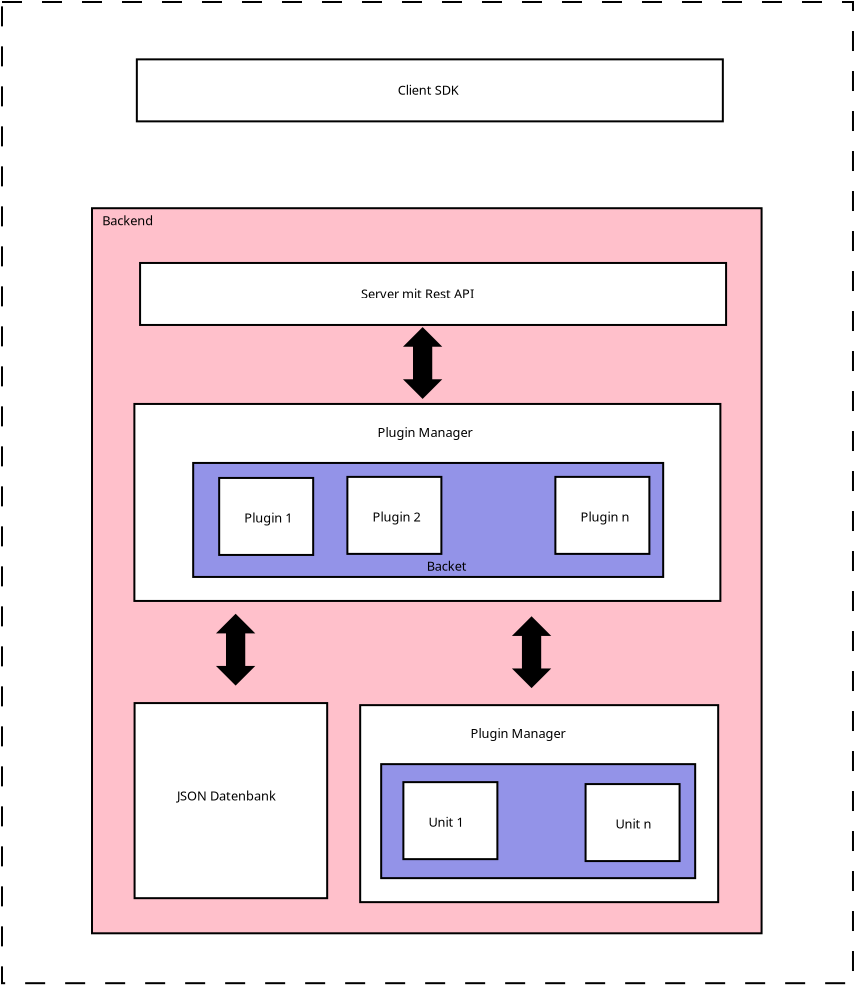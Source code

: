 <?xml version="1.0" encoding="UTF-8"?>
<dia:diagram xmlns:dia="http://www.lysator.liu.se/~alla/dia/">
  <dia:layer name="Background" visible="true" active="true">
    <dia:object type="Standard - Box" version="0" id="O0">
      <dia:attribute name="obj_pos">
        <dia:point val="-3.859,-12.447"/>
      </dia:attribute>
      <dia:attribute name="obj_bb">
        <dia:rectangle val="-3.909,-12.498;38.74,36.662"/>
      </dia:attribute>
      <dia:attribute name="elem_corner">
        <dia:point val="-3.859,-12.447"/>
      </dia:attribute>
      <dia:attribute name="elem_width">
        <dia:real val="42.549"/>
      </dia:attribute>
      <dia:attribute name="elem_height">
        <dia:real val="49.06"/>
      </dia:attribute>
      <dia:attribute name="show_background">
        <dia:boolean val="true"/>
      </dia:attribute>
      <dia:attribute name="line_style">
        <dia:enum val="1"/>
      </dia:attribute>
    </dia:object>
    <dia:object type="Standard - Box" version="0" id="O1">
      <dia:attribute name="obj_pos">
        <dia:point val="0.641,-2.136"/>
      </dia:attribute>
      <dia:attribute name="obj_bb">
        <dia:rectangle val="0.591,-2.186;34.17,34.168"/>
      </dia:attribute>
      <dia:attribute name="elem_corner">
        <dia:point val="0.641,-2.136"/>
      </dia:attribute>
      <dia:attribute name="elem_width">
        <dia:real val="33.479"/>
      </dia:attribute>
      <dia:attribute name="elem_height">
        <dia:real val="36.254"/>
      </dia:attribute>
      <dia:attribute name="border_width">
        <dia:real val="0.1"/>
      </dia:attribute>
      <dia:attribute name="inner_color">
        <dia:color val="#ffc0cb"/>
      </dia:attribute>
      <dia:attribute name="show_background">
        <dia:boolean val="true"/>
      </dia:attribute>
    </dia:object>
    <dia:group>
      <dia:object type="Standard - Box" version="0" id="O2">
        <dia:attribute name="obj_pos">
          <dia:point val="2.76,7.65"/>
        </dia:attribute>
        <dia:attribute name="obj_bb">
          <dia:rectangle val="2.71,7.6;32.11,17.55"/>
        </dia:attribute>
        <dia:attribute name="elem_corner">
          <dia:point val="2.76,7.65"/>
        </dia:attribute>
        <dia:attribute name="elem_width">
          <dia:real val="29.3"/>
        </dia:attribute>
        <dia:attribute name="elem_height">
          <dia:real val="9.85"/>
        </dia:attribute>
        <dia:attribute name="show_background">
          <dia:boolean val="true"/>
        </dia:attribute>
      </dia:object>
      <dia:object type="Standard - Text" version="1" id="O3">
        <dia:attribute name="obj_pos">
          <dia:point val="14.91,9.299"/>
        </dia:attribute>
        <dia:attribute name="obj_bb">
          <dia:rectangle val="14.91,8.704;19.878,9.449"/>
        </dia:attribute>
        <dia:attribute name="text">
          <dia:composite type="text">
            <dia:attribute name="string">
              <dia:string>#Plugin Manager#</dia:string>
            </dia:attribute>
            <dia:attribute name="font">
              <dia:font family="sans" style="0" name="Helvetica"/>
            </dia:attribute>
            <dia:attribute name="height">
              <dia:real val="0.8"/>
            </dia:attribute>
            <dia:attribute name="pos">
              <dia:point val="14.91,9.299"/>
            </dia:attribute>
            <dia:attribute name="color">
              <dia:color val="#000000"/>
            </dia:attribute>
            <dia:attribute name="alignment">
              <dia:enum val="0"/>
            </dia:attribute>
          </dia:composite>
        </dia:attribute>
        <dia:attribute name="valign">
          <dia:enum val="3"/>
        </dia:attribute>
      </dia:object>
      <dia:object type="Standard - Box" version="0" id="O4">
        <dia:attribute name="obj_pos">
          <dia:point val="5.7,10.6"/>
        </dia:attribute>
        <dia:attribute name="obj_bb">
          <dia:rectangle val="5.65,10.55;29.25,16.35"/>
        </dia:attribute>
        <dia:attribute name="elem_corner">
          <dia:point val="5.7,10.6"/>
        </dia:attribute>
        <dia:attribute name="elem_width">
          <dia:real val="23.5"/>
        </dia:attribute>
        <dia:attribute name="elem_height">
          <dia:real val="5.7"/>
        </dia:attribute>
        <dia:attribute name="border_width">
          <dia:real val="0.1"/>
        </dia:attribute>
        <dia:attribute name="inner_color">
          <dia:color val="#9393e8"/>
        </dia:attribute>
        <dia:attribute name="show_background">
          <dia:boolean val="true"/>
        </dia:attribute>
      </dia:object>
      <dia:group>
        <dia:object type="Standard - Box" version="0" id="O5">
          <dia:attribute name="obj_pos">
            <dia:point val="7,11.35"/>
          </dia:attribute>
          <dia:attribute name="obj_bb">
            <dia:rectangle val="6.95,11.3;11.75,15.25"/>
          </dia:attribute>
          <dia:attribute name="elem_corner">
            <dia:point val="7,11.35"/>
          </dia:attribute>
          <dia:attribute name="elem_width">
            <dia:real val="4.7"/>
          </dia:attribute>
          <dia:attribute name="elem_height">
            <dia:real val="3.85"/>
          </dia:attribute>
          <dia:attribute name="show_background">
            <dia:boolean val="true"/>
          </dia:attribute>
        </dia:object>
        <dia:object type="Standard - Text" version="1" id="O6">
          <dia:attribute name="obj_pos">
            <dia:point val="8.25,13.575"/>
          </dia:attribute>
          <dia:attribute name="obj_bb">
            <dia:rectangle val="8.25,12.98;10.818,13.725"/>
          </dia:attribute>
          <dia:attribute name="text">
            <dia:composite type="text">
              <dia:attribute name="string">
                <dia:string>#Plugin 1#</dia:string>
              </dia:attribute>
              <dia:attribute name="font">
                <dia:font family="sans" style="0" name="Helvetica"/>
              </dia:attribute>
              <dia:attribute name="height">
                <dia:real val="0.8"/>
              </dia:attribute>
              <dia:attribute name="pos">
                <dia:point val="8.25,13.575"/>
              </dia:attribute>
              <dia:attribute name="color">
                <dia:color val="#000000"/>
              </dia:attribute>
              <dia:attribute name="alignment">
                <dia:enum val="0"/>
              </dia:attribute>
            </dia:composite>
          </dia:attribute>
          <dia:attribute name="valign">
            <dia:enum val="3"/>
          </dia:attribute>
        </dia:object>
      </dia:group>
      <dia:group>
        <dia:object type="Standard - Box" version="0" id="O7">
          <dia:attribute name="obj_pos">
            <dia:point val="23.81,11.297"/>
          </dia:attribute>
          <dia:attribute name="obj_bb">
            <dia:rectangle val="23.76,11.248;28.56,15.197"/>
          </dia:attribute>
          <dia:attribute name="elem_corner">
            <dia:point val="23.81,11.297"/>
          </dia:attribute>
          <dia:attribute name="elem_width">
            <dia:real val="4.7"/>
          </dia:attribute>
          <dia:attribute name="elem_height">
            <dia:real val="3.85"/>
          </dia:attribute>
          <dia:attribute name="show_background">
            <dia:boolean val="true"/>
          </dia:attribute>
        </dia:object>
        <dia:object type="Standard - Text" version="1" id="O8">
          <dia:attribute name="obj_pos">
            <dia:point val="25.06,13.523"/>
          </dia:attribute>
          <dia:attribute name="obj_bb">
            <dia:rectangle val="25.06,12.928;27.625,13.672"/>
          </dia:attribute>
          <dia:attribute name="text">
            <dia:composite type="text">
              <dia:attribute name="string">
                <dia:string>#Plugin n#</dia:string>
              </dia:attribute>
              <dia:attribute name="font">
                <dia:font family="sans" style="0" name="Helvetica"/>
              </dia:attribute>
              <dia:attribute name="height">
                <dia:real val="0.8"/>
              </dia:attribute>
              <dia:attribute name="pos">
                <dia:point val="25.06,13.523"/>
              </dia:attribute>
              <dia:attribute name="color">
                <dia:color val="#000000"/>
              </dia:attribute>
              <dia:attribute name="alignment">
                <dia:enum val="0"/>
              </dia:attribute>
            </dia:composite>
          </dia:attribute>
          <dia:attribute name="valign">
            <dia:enum val="3"/>
          </dia:attribute>
        </dia:object>
      </dia:group>
      <dia:group>
        <dia:object type="Standard - Box" version="0" id="O9">
          <dia:attribute name="obj_pos">
            <dia:point val="13.41,11.297"/>
          </dia:attribute>
          <dia:attribute name="obj_bb">
            <dia:rectangle val="13.36,11.248;18.16,15.197"/>
          </dia:attribute>
          <dia:attribute name="elem_corner">
            <dia:point val="13.41,11.297"/>
          </dia:attribute>
          <dia:attribute name="elem_width">
            <dia:real val="4.7"/>
          </dia:attribute>
          <dia:attribute name="elem_height">
            <dia:real val="3.85"/>
          </dia:attribute>
          <dia:attribute name="show_background">
            <dia:boolean val="true"/>
          </dia:attribute>
        </dia:object>
        <dia:object type="Standard - Text" version="1" id="O10">
          <dia:attribute name="obj_pos">
            <dia:point val="14.66,13.523"/>
          </dia:attribute>
          <dia:attribute name="obj_bb">
            <dia:rectangle val="14.66,12.928;17.227,13.672"/>
          </dia:attribute>
          <dia:attribute name="text">
            <dia:composite type="text">
              <dia:attribute name="string">
                <dia:string>#Plugin 2#</dia:string>
              </dia:attribute>
              <dia:attribute name="font">
                <dia:font family="sans" style="0" name="Helvetica"/>
              </dia:attribute>
              <dia:attribute name="height">
                <dia:real val="0.8"/>
              </dia:attribute>
              <dia:attribute name="pos">
                <dia:point val="14.66,13.523"/>
              </dia:attribute>
              <dia:attribute name="color">
                <dia:color val="#000000"/>
              </dia:attribute>
              <dia:attribute name="alignment">
                <dia:enum val="0"/>
              </dia:attribute>
            </dia:composite>
          </dia:attribute>
          <dia:attribute name="valign">
            <dia:enum val="3"/>
          </dia:attribute>
        </dia:object>
      </dia:group>
    </dia:group>
    <dia:group>
      <dia:object type="Standard - Box" version="0" id="O11">
        <dia:attribute name="obj_pos">
          <dia:point val="3.045,0.601"/>
        </dia:attribute>
        <dia:attribute name="obj_bb">
          <dia:rectangle val="2.995,0.551;32.395,3.751"/>
        </dia:attribute>
        <dia:attribute name="elem_corner">
          <dia:point val="3.045,0.601"/>
        </dia:attribute>
        <dia:attribute name="elem_width">
          <dia:real val="29.3"/>
        </dia:attribute>
        <dia:attribute name="elem_height">
          <dia:real val="3.1"/>
        </dia:attribute>
        <dia:attribute name="show_background">
          <dia:boolean val="true"/>
        </dia:attribute>
      </dia:object>
      <dia:object type="Standard - Text" version="1" id="O12">
        <dia:attribute name="obj_pos">
          <dia:point val="14.095,2.376"/>
        </dia:attribute>
        <dia:attribute name="obj_bb">
          <dia:rectangle val="14.095,1.781;20.262,2.526"/>
        </dia:attribute>
        <dia:attribute name="text">
          <dia:composite type="text">
            <dia:attribute name="string">
              <dia:string>#Server mit Rest API#</dia:string>
            </dia:attribute>
            <dia:attribute name="font">
              <dia:font family="sans" style="0" name="Helvetica"/>
            </dia:attribute>
            <dia:attribute name="height">
              <dia:real val="0.8"/>
            </dia:attribute>
            <dia:attribute name="pos">
              <dia:point val="14.095,2.376"/>
            </dia:attribute>
            <dia:attribute name="color">
              <dia:color val="#000000"/>
            </dia:attribute>
            <dia:attribute name="alignment">
              <dia:enum val="0"/>
            </dia:attribute>
          </dia:composite>
        </dia:attribute>
        <dia:attribute name="valign">
          <dia:enum val="3"/>
        </dia:attribute>
      </dia:object>
    </dia:group>
    <dia:group>
      <dia:object type="Standard - Box" version="0" id="O13">
        <dia:attribute name="obj_pos">
          <dia:point val="2.883,-9.579"/>
        </dia:attribute>
        <dia:attribute name="obj_bb">
          <dia:rectangle val="2.833,-9.629;32.233,-6.429"/>
        </dia:attribute>
        <dia:attribute name="elem_corner">
          <dia:point val="2.883,-9.579"/>
        </dia:attribute>
        <dia:attribute name="elem_width">
          <dia:real val="29.3"/>
        </dia:attribute>
        <dia:attribute name="elem_height">
          <dia:real val="3.1"/>
        </dia:attribute>
        <dia:attribute name="show_background">
          <dia:boolean val="true"/>
        </dia:attribute>
      </dia:object>
      <dia:object type="Standard - Text" version="1" id="O14">
        <dia:attribute name="obj_pos">
          <dia:point val="15.933,-7.804"/>
        </dia:attribute>
        <dia:attribute name="obj_bb">
          <dia:rectangle val="15.933,-8.399;19.308,-7.654"/>
        </dia:attribute>
        <dia:attribute name="text">
          <dia:composite type="text">
            <dia:attribute name="string">
              <dia:string>#Client SDK#</dia:string>
            </dia:attribute>
            <dia:attribute name="font">
              <dia:font family="sans" style="0" name="Helvetica"/>
            </dia:attribute>
            <dia:attribute name="height">
              <dia:real val="0.8"/>
            </dia:attribute>
            <dia:attribute name="pos">
              <dia:point val="15.933,-7.804"/>
            </dia:attribute>
            <dia:attribute name="color">
              <dia:color val="#000000"/>
            </dia:attribute>
            <dia:attribute name="alignment">
              <dia:enum val="0"/>
            </dia:attribute>
          </dia:composite>
        </dia:attribute>
        <dia:attribute name="valign">
          <dia:enum val="3"/>
        </dia:attribute>
      </dia:object>
    </dia:group>
    <dia:object type="Geometric - Up-Down Arrow" version="1" id="O15">
      <dia:attribute name="obj_pos">
        <dia:point val="6.959,18.211"/>
      </dia:attribute>
      <dia:attribute name="obj_bb">
        <dia:rectangle val="6.839,18.14;8.806,21.733"/>
      </dia:attribute>
      <dia:attribute name="meta">
        <dia:composite type="dict"/>
      </dia:attribute>
      <dia:attribute name="elem_corner">
        <dia:point val="6.959,18.211"/>
      </dia:attribute>
      <dia:attribute name="elem_width">
        <dia:real val="1.726"/>
      </dia:attribute>
      <dia:attribute name="elem_height">
        <dia:real val="3.451"/>
      </dia:attribute>
      <dia:attribute name="line_width">
        <dia:real val="0.1"/>
      </dia:attribute>
      <dia:attribute name="line_colour">
        <dia:color val="#000000"/>
      </dia:attribute>
      <dia:attribute name="fill_colour">
        <dia:color val="#000000"/>
      </dia:attribute>
      <dia:attribute name="show_background">
        <dia:boolean val="true"/>
      </dia:attribute>
      <dia:attribute name="line_style">
        <dia:enum val="0"/>
        <dia:real val="1"/>
      </dia:attribute>
      <dia:attribute name="flip_horizontal">
        <dia:boolean val="false"/>
      </dia:attribute>
      <dia:attribute name="flip_vertical">
        <dia:boolean val="false"/>
      </dia:attribute>
      <dia:attribute name="subscale">
        <dia:real val="1"/>
      </dia:attribute>
    </dia:object>
    <dia:group>
      <dia:group>
        <dia:object type="Standard - Box" version="0" id="O16">
          <dia:attribute name="obj_pos">
            <dia:point val="14.05,22.71"/>
          </dia:attribute>
          <dia:attribute name="obj_bb">
            <dia:rectangle val="14,22.66;32,32.61"/>
          </dia:attribute>
          <dia:attribute name="elem_corner">
            <dia:point val="14.05,22.71"/>
          </dia:attribute>
          <dia:attribute name="elem_width">
            <dia:real val="17.9"/>
          </dia:attribute>
          <dia:attribute name="elem_height">
            <dia:real val="9.85"/>
          </dia:attribute>
          <dia:attribute name="show_background">
            <dia:boolean val="true"/>
          </dia:attribute>
        </dia:object>
        <dia:object type="Standard - Text" version="1" id="O17">
          <dia:attribute name="obj_pos">
            <dia:point val="19.57,24.359"/>
          </dia:attribute>
          <dia:attribute name="obj_bb">
            <dia:rectangle val="19.57,23.764;24.538,24.509"/>
          </dia:attribute>
          <dia:attribute name="text">
            <dia:composite type="text">
              <dia:attribute name="string">
                <dia:string>#Plugin Manager#</dia:string>
              </dia:attribute>
              <dia:attribute name="font">
                <dia:font family="sans" style="0" name="Helvetica"/>
              </dia:attribute>
              <dia:attribute name="height">
                <dia:real val="0.8"/>
              </dia:attribute>
              <dia:attribute name="pos">
                <dia:point val="19.57,24.359"/>
              </dia:attribute>
              <dia:attribute name="color">
                <dia:color val="#000000"/>
              </dia:attribute>
              <dia:attribute name="alignment">
                <dia:enum val="0"/>
              </dia:attribute>
            </dia:composite>
          </dia:attribute>
          <dia:attribute name="valign">
            <dia:enum val="3"/>
          </dia:attribute>
        </dia:object>
        <dia:object type="Standard - Box" version="0" id="O18">
          <dia:attribute name="obj_pos">
            <dia:point val="15.1,25.66"/>
          </dia:attribute>
          <dia:attribute name="obj_bb">
            <dia:rectangle val="15.05,25.61;30.85,31.41"/>
          </dia:attribute>
          <dia:attribute name="elem_corner">
            <dia:point val="15.1,25.66"/>
          </dia:attribute>
          <dia:attribute name="elem_width">
            <dia:real val="15.7"/>
          </dia:attribute>
          <dia:attribute name="elem_height">
            <dia:real val="5.7"/>
          </dia:attribute>
          <dia:attribute name="border_width">
            <dia:real val="0.1"/>
          </dia:attribute>
          <dia:attribute name="inner_color">
            <dia:color val="#9393e8"/>
          </dia:attribute>
          <dia:attribute name="show_background">
            <dia:boolean val="true"/>
          </dia:attribute>
        </dia:object>
        <dia:object type="Standard - Box" version="0" id="O19">
          <dia:attribute name="obj_pos">
            <dia:point val="16.21,26.56"/>
          </dia:attribute>
          <dia:attribute name="obj_bb">
            <dia:rectangle val="16.16,26.51;20.96,30.46"/>
          </dia:attribute>
          <dia:attribute name="elem_corner">
            <dia:point val="16.21,26.56"/>
          </dia:attribute>
          <dia:attribute name="elem_width">
            <dia:real val="4.7"/>
          </dia:attribute>
          <dia:attribute name="elem_height">
            <dia:real val="3.85"/>
          </dia:attribute>
          <dia:attribute name="show_background">
            <dia:boolean val="true"/>
          </dia:attribute>
        </dia:object>
        <dia:object type="Standard - Text" version="1" id="O20">
          <dia:attribute name="obj_pos">
            <dia:point val="17.46,28.785"/>
          </dia:attribute>
          <dia:attribute name="obj_bb">
            <dia:rectangle val="17.46,28.19;19.37,28.935"/>
          </dia:attribute>
          <dia:attribute name="text">
            <dia:composite type="text">
              <dia:attribute name="string">
                <dia:string>#Unit 1#</dia:string>
              </dia:attribute>
              <dia:attribute name="font">
                <dia:font family="sans" style="0" name="Helvetica"/>
              </dia:attribute>
              <dia:attribute name="height">
                <dia:real val="0.8"/>
              </dia:attribute>
              <dia:attribute name="pos">
                <dia:point val="17.46,28.785"/>
              </dia:attribute>
              <dia:attribute name="color">
                <dia:color val="#000000"/>
              </dia:attribute>
              <dia:attribute name="alignment">
                <dia:enum val="0"/>
              </dia:attribute>
            </dia:composite>
          </dia:attribute>
          <dia:attribute name="valign">
            <dia:enum val="3"/>
          </dia:attribute>
        </dia:object>
        <dia:object type="Standard - Box" version="0" id="O21">
          <dia:attribute name="obj_pos">
            <dia:point val="25.32,26.657"/>
          </dia:attribute>
          <dia:attribute name="obj_bb">
            <dia:rectangle val="25.27,26.607;30.07,30.557"/>
          </dia:attribute>
          <dia:attribute name="elem_corner">
            <dia:point val="25.32,26.657"/>
          </dia:attribute>
          <dia:attribute name="elem_width">
            <dia:real val="4.7"/>
          </dia:attribute>
          <dia:attribute name="elem_height">
            <dia:real val="3.85"/>
          </dia:attribute>
          <dia:attribute name="show_background">
            <dia:boolean val="true"/>
          </dia:attribute>
        </dia:object>
        <dia:object type="Standard - Text" version="1" id="O22">
          <dia:attribute name="obj_pos">
            <dia:point val="26.82,28.882"/>
          </dia:attribute>
          <dia:attribute name="obj_bb">
            <dia:rectangle val="26.82,28.287;28.727,29.032"/>
          </dia:attribute>
          <dia:attribute name="text">
            <dia:composite type="text">
              <dia:attribute name="string">
                <dia:string>#Unit n#</dia:string>
              </dia:attribute>
              <dia:attribute name="font">
                <dia:font family="sans" style="0" name="Helvetica"/>
              </dia:attribute>
              <dia:attribute name="height">
                <dia:real val="0.8"/>
              </dia:attribute>
              <dia:attribute name="pos">
                <dia:point val="26.82,28.882"/>
              </dia:attribute>
              <dia:attribute name="color">
                <dia:color val="#000000"/>
              </dia:attribute>
              <dia:attribute name="alignment">
                <dia:enum val="0"/>
              </dia:attribute>
            </dia:composite>
          </dia:attribute>
          <dia:attribute name="valign">
            <dia:enum val="3"/>
          </dia:attribute>
        </dia:object>
      </dia:group>
      <dia:group>
        <dia:object type="Standard - Box" version="0" id="O23">
          <dia:attribute name="obj_pos">
            <dia:point val="2.77,22.607"/>
          </dia:attribute>
          <dia:attribute name="obj_bb">
            <dia:rectangle val="2.72,22.557;12.45,32.412"/>
          </dia:attribute>
          <dia:attribute name="elem_corner">
            <dia:point val="2.77,22.607"/>
          </dia:attribute>
          <dia:attribute name="elem_width">
            <dia:real val="9.63"/>
          </dia:attribute>
          <dia:attribute name="elem_height">
            <dia:real val="9.755"/>
          </dia:attribute>
          <dia:attribute name="show_background">
            <dia:boolean val="true"/>
          </dia:attribute>
        </dia:object>
        <dia:object type="Standard - Text" version="1" id="O24">
          <dia:attribute name="obj_pos">
            <dia:point val="4.885,27.482"/>
          </dia:attribute>
          <dia:attribute name="obj_bb">
            <dia:rectangle val="4.885,26.887;10.215,27.632"/>
          </dia:attribute>
          <dia:attribute name="text">
            <dia:composite type="text">
              <dia:attribute name="string">
                <dia:string>#JSON Datenbank#</dia:string>
              </dia:attribute>
              <dia:attribute name="font">
                <dia:font family="sans" style="0" name="Helvetica"/>
              </dia:attribute>
              <dia:attribute name="height">
                <dia:real val="0.8"/>
              </dia:attribute>
              <dia:attribute name="pos">
                <dia:point val="4.885,27.482"/>
              </dia:attribute>
              <dia:attribute name="color">
                <dia:color val="#000000"/>
              </dia:attribute>
              <dia:attribute name="alignment">
                <dia:enum val="0"/>
              </dia:attribute>
            </dia:composite>
          </dia:attribute>
          <dia:attribute name="valign">
            <dia:enum val="3"/>
          </dia:attribute>
        </dia:object>
      </dia:group>
    </dia:group>
    <dia:object type="Geometric - Up-Down Arrow" version="1" id="O25">
      <dia:attribute name="obj_pos">
        <dia:point val="21.756,18.337"/>
      </dia:attribute>
      <dia:attribute name="obj_bb">
        <dia:rectangle val="21.636,18.267;23.602,21.859"/>
      </dia:attribute>
      <dia:attribute name="meta">
        <dia:composite type="dict"/>
      </dia:attribute>
      <dia:attribute name="elem_corner">
        <dia:point val="21.756,18.337"/>
      </dia:attribute>
      <dia:attribute name="elem_width">
        <dia:real val="1.726"/>
      </dia:attribute>
      <dia:attribute name="elem_height">
        <dia:real val="3.451"/>
      </dia:attribute>
      <dia:attribute name="line_width">
        <dia:real val="0.1"/>
      </dia:attribute>
      <dia:attribute name="line_colour">
        <dia:color val="#000000"/>
      </dia:attribute>
      <dia:attribute name="fill_colour">
        <dia:color val="#000000"/>
      </dia:attribute>
      <dia:attribute name="show_background">
        <dia:boolean val="true"/>
      </dia:attribute>
      <dia:attribute name="line_style">
        <dia:enum val="0"/>
        <dia:real val="1"/>
      </dia:attribute>
      <dia:attribute name="flip_horizontal">
        <dia:boolean val="false"/>
      </dia:attribute>
      <dia:attribute name="flip_vertical">
        <dia:boolean val="false"/>
      </dia:attribute>
      <dia:attribute name="subscale">
        <dia:real val="1"/>
      </dia:attribute>
    </dia:object>
    <dia:object type="Geometric - Up-Down Arrow" version="1" id="O26">
      <dia:attribute name="obj_pos">
        <dia:point val="16.309,3.878"/>
      </dia:attribute>
      <dia:attribute name="obj_bb">
        <dia:rectangle val="16.189,3.807;18.156,7.399"/>
      </dia:attribute>
      <dia:attribute name="meta">
        <dia:composite type="dict"/>
      </dia:attribute>
      <dia:attribute name="elem_corner">
        <dia:point val="16.309,3.878"/>
      </dia:attribute>
      <dia:attribute name="elem_width">
        <dia:real val="1.726"/>
      </dia:attribute>
      <dia:attribute name="elem_height">
        <dia:real val="3.451"/>
      </dia:attribute>
      <dia:attribute name="line_width">
        <dia:real val="0.1"/>
      </dia:attribute>
      <dia:attribute name="line_colour">
        <dia:color val="#000000"/>
      </dia:attribute>
      <dia:attribute name="fill_colour">
        <dia:color val="#000000"/>
      </dia:attribute>
      <dia:attribute name="show_background">
        <dia:boolean val="true"/>
      </dia:attribute>
      <dia:attribute name="line_style">
        <dia:enum val="0"/>
        <dia:real val="1"/>
      </dia:attribute>
      <dia:attribute name="flip_horizontal">
        <dia:boolean val="false"/>
      </dia:attribute>
      <dia:attribute name="flip_vertical">
        <dia:boolean val="false"/>
      </dia:attribute>
      <dia:attribute name="subscale">
        <dia:real val="1"/>
      </dia:attribute>
    </dia:object>
    <dia:object type="Standard - Text" version="1" id="O27">
      <dia:attribute name="obj_pos">
        <dia:point val="17.381,15.991"/>
      </dia:attribute>
      <dia:attribute name="obj_bb">
        <dia:rectangle val="17.381,15.396;19.558,16.141"/>
      </dia:attribute>
      <dia:attribute name="text">
        <dia:composite type="text">
          <dia:attribute name="string">
            <dia:string>#Backet#</dia:string>
          </dia:attribute>
          <dia:attribute name="font">
            <dia:font family="sans" style="0" name="Helvetica"/>
          </dia:attribute>
          <dia:attribute name="height">
            <dia:real val="0.8"/>
          </dia:attribute>
          <dia:attribute name="pos">
            <dia:point val="17.381,15.991"/>
          </dia:attribute>
          <dia:attribute name="color">
            <dia:color val="#000000"/>
          </dia:attribute>
          <dia:attribute name="alignment">
            <dia:enum val="0"/>
          </dia:attribute>
        </dia:composite>
      </dia:attribute>
      <dia:attribute name="valign">
        <dia:enum val="3"/>
      </dia:attribute>
      <dia:connections>
        <dia:connection handle="0" to="O1" connection="8"/>
      </dia:connections>
    </dia:object>
    <dia:object type="Standard - Text" version="1" id="O28">
      <dia:attribute name="obj_pos">
        <dia:point val="17.381,15.991"/>
      </dia:attribute>
      <dia:attribute name="obj_bb">
        <dia:rectangle val="17.381,15.396;17.381,16.141"/>
      </dia:attribute>
      <dia:attribute name="text">
        <dia:composite type="text">
          <dia:attribute name="string">
            <dia:string>##</dia:string>
          </dia:attribute>
          <dia:attribute name="font">
            <dia:font family="sans" style="0" name="Helvetica"/>
          </dia:attribute>
          <dia:attribute name="height">
            <dia:real val="0.8"/>
          </dia:attribute>
          <dia:attribute name="pos">
            <dia:point val="17.381,15.991"/>
          </dia:attribute>
          <dia:attribute name="color">
            <dia:color val="#000000"/>
          </dia:attribute>
          <dia:attribute name="alignment">
            <dia:enum val="0"/>
          </dia:attribute>
        </dia:composite>
      </dia:attribute>
      <dia:attribute name="valign">
        <dia:enum val="3"/>
      </dia:attribute>
      <dia:connections>
        <dia:connection handle="0" to="O1" connection="8"/>
      </dia:connections>
    </dia:object>
    <dia:object type="Standard - Text" version="1" id="O29">
      <dia:attribute name="obj_pos">
        <dia:point val="17.381,15.991"/>
      </dia:attribute>
      <dia:attribute name="obj_bb">
        <dia:rectangle val="17.381,15.396;17.381,16.141"/>
      </dia:attribute>
      <dia:attribute name="text">
        <dia:composite type="text">
          <dia:attribute name="string">
            <dia:string>##</dia:string>
          </dia:attribute>
          <dia:attribute name="font">
            <dia:font family="sans" style="0" name="Helvetica"/>
          </dia:attribute>
          <dia:attribute name="height">
            <dia:real val="0.8"/>
          </dia:attribute>
          <dia:attribute name="pos">
            <dia:point val="17.381,15.991"/>
          </dia:attribute>
          <dia:attribute name="color">
            <dia:color val="#000000"/>
          </dia:attribute>
          <dia:attribute name="alignment">
            <dia:enum val="0"/>
          </dia:attribute>
        </dia:composite>
      </dia:attribute>
      <dia:attribute name="valign">
        <dia:enum val="3"/>
      </dia:attribute>
      <dia:connections>
        <dia:connection handle="0" to="O1" connection="8"/>
      </dia:connections>
    </dia:object>
    <dia:object type="Standard - Text" version="1" id="O30">
      <dia:attribute name="obj_pos">
        <dia:point val="1.153,-1.281"/>
      </dia:attribute>
      <dia:attribute name="obj_bb">
        <dia:rectangle val="1.153,-1.876;3.893,-1.131"/>
      </dia:attribute>
      <dia:attribute name="text">
        <dia:composite type="text">
          <dia:attribute name="string">
            <dia:string>#Backend#</dia:string>
          </dia:attribute>
          <dia:attribute name="font">
            <dia:font family="sans" style="0" name="Helvetica"/>
          </dia:attribute>
          <dia:attribute name="height">
            <dia:real val="0.8"/>
          </dia:attribute>
          <dia:attribute name="pos">
            <dia:point val="1.153,-1.281"/>
          </dia:attribute>
          <dia:attribute name="color">
            <dia:color val="#000000"/>
          </dia:attribute>
          <dia:attribute name="alignment">
            <dia:enum val="0"/>
          </dia:attribute>
        </dia:composite>
      </dia:attribute>
      <dia:attribute name="valign">
        <dia:enum val="3"/>
      </dia:attribute>
    </dia:object>
  </dia:layer>
</dia:diagram>
